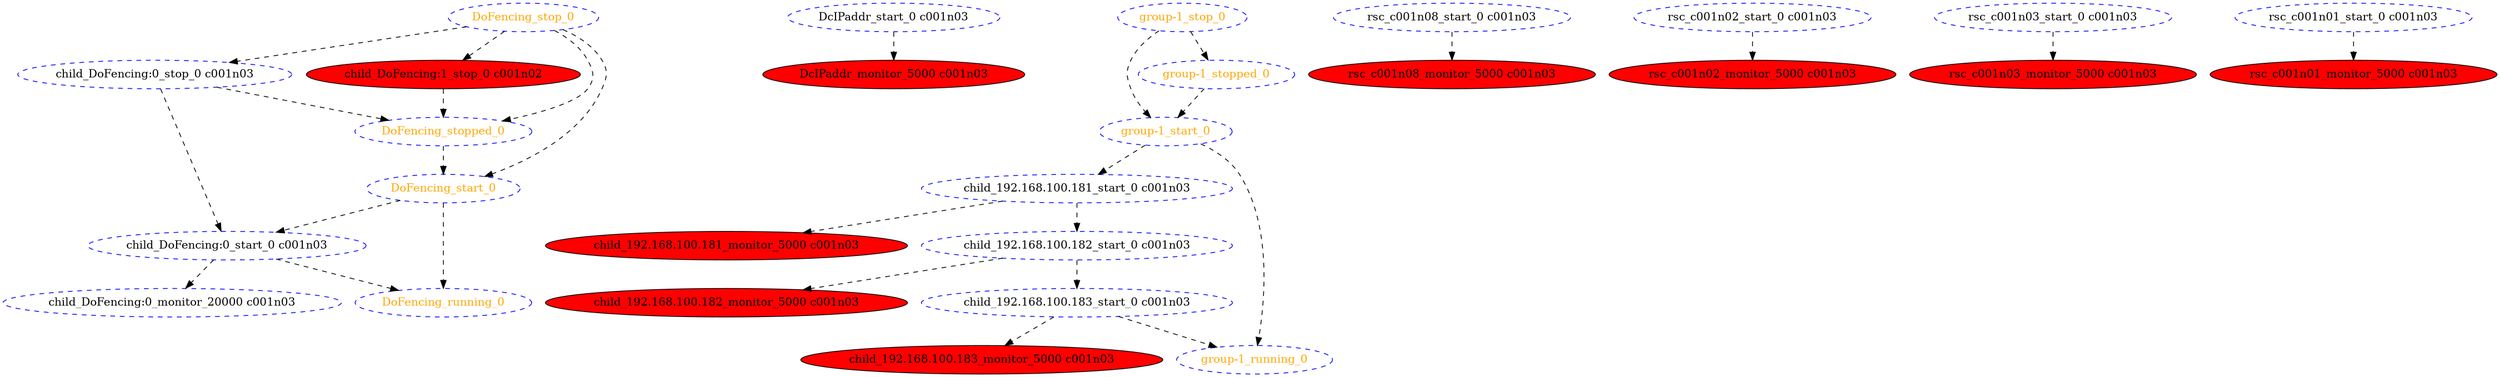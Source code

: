 digraph "g" {
	size = "30,30"
"child_DoFencing:0_monitor_20000 c001n03" [ style="dashed" color="blue" fontcolor="black" ]
"DcIPaddr_start_0 c001n03" [ style="dashed" color="blue" fontcolor="black" ]
"DcIPaddr_monitor_5000 c001n03" [ font_color=purple style=filled fillcolor=red ]
"child_192.168.100.181_start_0 c001n03" [ style="dashed" color="blue" fontcolor="black" ]
"child_192.168.100.181_monitor_5000 c001n03" [ font_color=purple style=filled fillcolor=red ]
"child_192.168.100.182_start_0 c001n03" [ style="dashed" color="blue" fontcolor="black" ]
"child_192.168.100.182_monitor_5000 c001n03" [ font_color=purple style=filled fillcolor=red ]
"child_192.168.100.183_start_0 c001n03" [ style="dashed" color="blue" fontcolor="black" ]
"child_192.168.100.183_monitor_5000 c001n03" [ font_color=purple style=filled fillcolor=red ]
"group-1_start_0" [ style="dashed" color="blue" fontcolor="orange" ]
"group-1_running_0" [ style="dashed" color="blue" fontcolor="orange" ]
"group-1_stop_0" [ style="dashed" color="blue" fontcolor="orange" ]
"group-1_stopped_0" [ style="dashed" color="blue" fontcolor="orange" ]
"rsc_c001n08_start_0 c001n03" [ style="dashed" color="blue" fontcolor="black" ]
"rsc_c001n08_monitor_5000 c001n03" [ font_color=purple style=filled fillcolor=red ]
"rsc_c001n02_start_0 c001n03" [ style="dashed" color="blue" fontcolor="black" ]
"rsc_c001n02_monitor_5000 c001n03" [ font_color=purple style=filled fillcolor=red ]
"rsc_c001n03_start_0 c001n03" [ style="dashed" color="blue" fontcolor="black" ]
"rsc_c001n03_monitor_5000 c001n03" [ font_color=purple style=filled fillcolor=red ]
"rsc_c001n01_start_0 c001n03" [ style="dashed" color="blue" fontcolor="black" ]
"rsc_c001n01_monitor_5000 c001n03" [ font_color=purple style=filled fillcolor=red ]
"child_DoFencing:0_stop_0 c001n03" [ style="dashed" color="blue" fontcolor="black" ]
"child_DoFencing:0_start_0 c001n03" [ style="dashed" color="blue" fontcolor="black" ]
"child_DoFencing:1_stop_0 c001n02" [ font_color=purple style=filled fillcolor=red ]
"DoFencing_start_0" [ style="dashed" color="blue" fontcolor="orange" ]
"DoFencing_running_0" [ style="dashed" color="blue" fontcolor="orange" ]
"DoFencing_stop_0" [ style="dashed" color="blue" fontcolor="orange" ]
"DoFencing_stopped_0" [ style="dashed" color="blue" fontcolor="orange" ]
"child_DoFencing:0_start_0 c001n03" -> "child_DoFencing:0_monitor_20000 c001n03" [ style = dashed]
"DcIPaddr_start_0 c001n03" -> "DcIPaddr_monitor_5000 c001n03" [ style = dashed]
"group-1_start_0" -> "child_192.168.100.181_start_0 c001n03" [ style = dashed]
"child_192.168.100.181_start_0 c001n03" -> "child_192.168.100.181_monitor_5000 c001n03" [ style = dashed]
"child_192.168.100.181_start_0 c001n03" -> "child_192.168.100.182_start_0 c001n03" [ style = dashed]
"child_192.168.100.182_start_0 c001n03" -> "child_192.168.100.182_monitor_5000 c001n03" [ style = dashed]
"child_192.168.100.182_start_0 c001n03" -> "child_192.168.100.183_start_0 c001n03" [ style = dashed]
"child_192.168.100.183_start_0 c001n03" -> "child_192.168.100.183_monitor_5000 c001n03" [ style = dashed]
"group-1_stop_0" -> "group-1_start_0" [ style = dashed]
"group-1_stopped_0" -> "group-1_start_0" [ style = dashed]
"group-1_start_0" -> "group-1_running_0" [ style = dashed]
"child_192.168.100.183_start_0 c001n03" -> "group-1_running_0" [ style = dashed]
"group-1_stop_0" -> "group-1_stopped_0" [ style = dashed]
"rsc_c001n08_start_0 c001n03" -> "rsc_c001n08_monitor_5000 c001n03" [ style = dashed]
"rsc_c001n02_start_0 c001n03" -> "rsc_c001n02_monitor_5000 c001n03" [ style = dashed]
"rsc_c001n03_start_0 c001n03" -> "rsc_c001n03_monitor_5000 c001n03" [ style = dashed]
"rsc_c001n01_start_0 c001n03" -> "rsc_c001n01_monitor_5000 c001n03" [ style = dashed]
"DoFencing_stop_0" -> "child_DoFencing:0_stop_0 c001n03" [ style = dashed]
"child_DoFencing:0_stop_0 c001n03" -> "child_DoFencing:0_start_0 c001n03" [ style = dashed]
"DoFencing_start_0" -> "child_DoFencing:0_start_0 c001n03" [ style = dashed]
"DoFencing_stop_0" -> "child_DoFencing:1_stop_0 c001n02" [ style = dashed]
"DoFencing_stop_0" -> "DoFencing_start_0" [ style = dashed]
"DoFencing_stopped_0" -> "DoFencing_start_0" [ style = dashed]
"DoFencing_start_0" -> "DoFencing_running_0" [ style = dashed]
"child_DoFencing:0_start_0 c001n03" -> "DoFencing_running_0" [ style = dashed]
"DoFencing_stop_0" -> "DoFencing_stopped_0" [ style = dashed]
"child_DoFencing:0_stop_0 c001n03" -> "DoFencing_stopped_0" [ style = dashed]
"child_DoFencing:1_stop_0 c001n02" -> "DoFencing_stopped_0" [ style = dashed]
}
